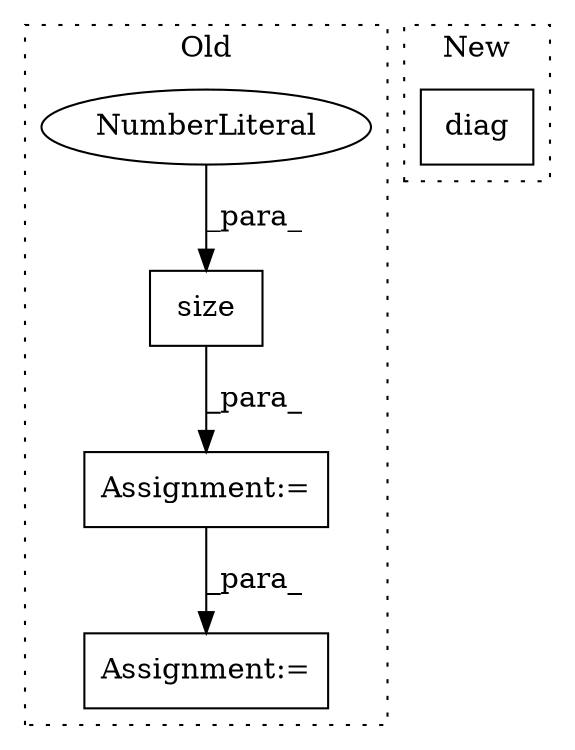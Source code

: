 digraph G {
subgraph cluster0 {
1 [label="size" a="32" s="1292,1298" l="5,1" shape="box"];
3 [label="NumberLiteral" a="34" s="1297" l="1" shape="ellipse"];
4 [label="Assignment:=" a="7" s="1272" l="37" shape="box"];
5 [label="Assignment:=" a="7" s="1163" l="1" shape="box"];
label = "Old";
style="dotted";
}
subgraph cluster1 {
2 [label="diag" a="32" s="1161" l="6" shape="box"];
label = "New";
style="dotted";
}
1 -> 4 [label="_para_"];
3 -> 1 [label="_para_"];
4 -> 5 [label="_para_"];
}